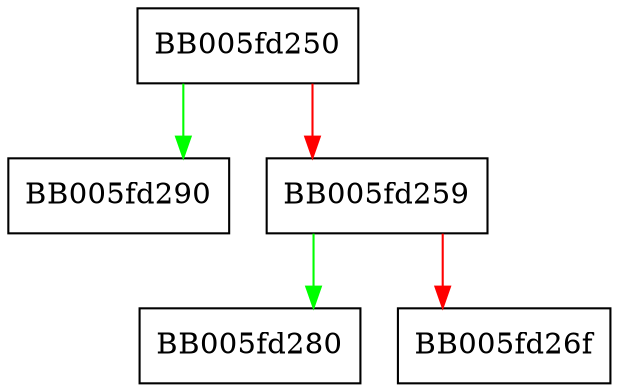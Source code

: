 digraph core_vset_error {
  node [shape="box"];
  graph [splines=ortho];
  BB005fd250 -> BB005fd290 [color="green"];
  BB005fd250 -> BB005fd259 [color="red"];
  BB005fd259 -> BB005fd280 [color="green"];
  BB005fd259 -> BB005fd26f [color="red"];
}